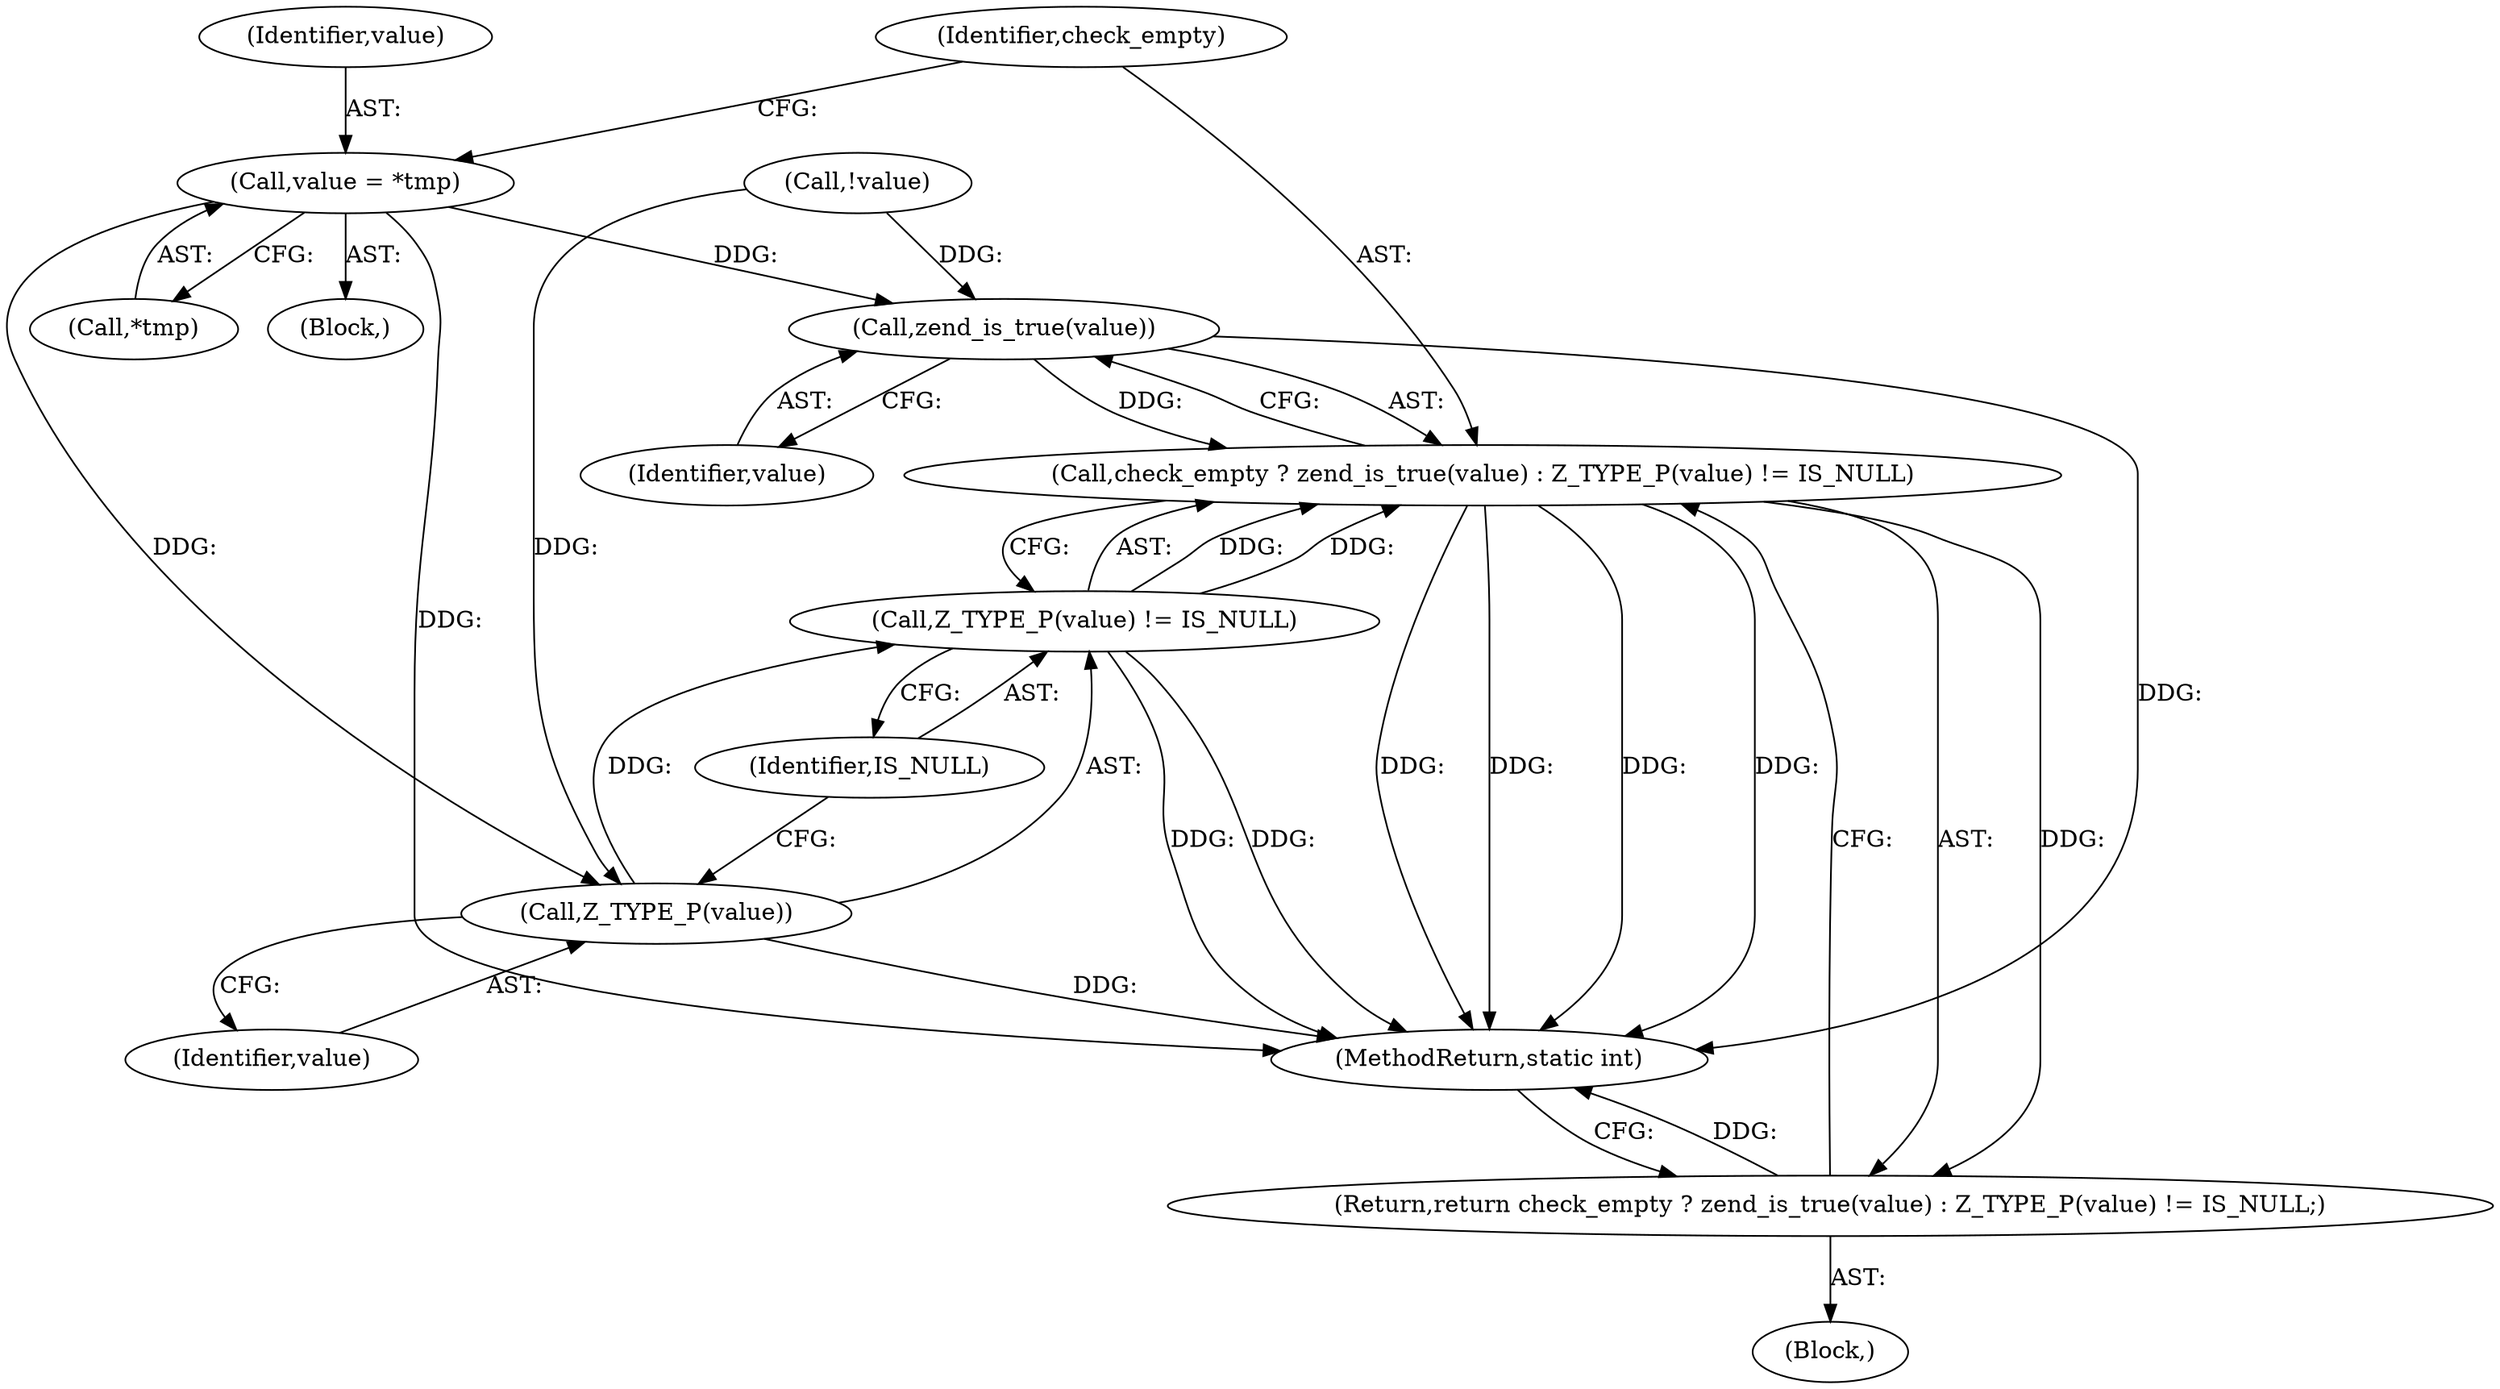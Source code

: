 digraph "0_php-src_ecb7f58a069be0dec4a6131b6351a761f808f22e?w=1_1@pointer" {
"1000276" [label="(Call,value = *tmp)"];
"1000283" [label="(Call,zend_is_true(value))"];
"1000281" [label="(Call,check_empty ? zend_is_true(value) : Z_TYPE_P(value) != IS_NULL)"];
"1000280" [label="(Return,return check_empty ? zend_is_true(value) : Z_TYPE_P(value) != IS_NULL;)"];
"1000286" [label="(Call,Z_TYPE_P(value))"];
"1000285" [label="(Call,Z_TYPE_P(value) != IS_NULL)"];
"1000283" [label="(Call,zend_is_true(value))"];
"1000281" [label="(Call,check_empty ? zend_is_true(value) : Z_TYPE_P(value) != IS_NULL)"];
"1000286" [label="(Call,Z_TYPE_P(value))"];
"1000287" [label="(Identifier,value)"];
"1000288" [label="(Identifier,IS_NULL)"];
"1000177" [label="(Call,!value)"];
"1000289" [label="(MethodReturn,static int)"];
"1000107" [label="(Block,)"];
"1000275" [label="(Block,)"];
"1000280" [label="(Return,return check_empty ? zend_is_true(value) : Z_TYPE_P(value) != IS_NULL;)"];
"1000278" [label="(Call,*tmp)"];
"1000285" [label="(Call,Z_TYPE_P(value) != IS_NULL)"];
"1000284" [label="(Identifier,value)"];
"1000277" [label="(Identifier,value)"];
"1000282" [label="(Identifier,check_empty)"];
"1000276" [label="(Call,value = *tmp)"];
"1000276" -> "1000275"  [label="AST: "];
"1000276" -> "1000278"  [label="CFG: "];
"1000277" -> "1000276"  [label="AST: "];
"1000278" -> "1000276"  [label="AST: "];
"1000282" -> "1000276"  [label="CFG: "];
"1000276" -> "1000289"  [label="DDG: "];
"1000276" -> "1000283"  [label="DDG: "];
"1000276" -> "1000286"  [label="DDG: "];
"1000283" -> "1000281"  [label="AST: "];
"1000283" -> "1000284"  [label="CFG: "];
"1000284" -> "1000283"  [label="AST: "];
"1000281" -> "1000283"  [label="CFG: "];
"1000283" -> "1000289"  [label="DDG: "];
"1000283" -> "1000281"  [label="DDG: "];
"1000177" -> "1000283"  [label="DDG: "];
"1000281" -> "1000280"  [label="AST: "];
"1000281" -> "1000285"  [label="CFG: "];
"1000282" -> "1000281"  [label="AST: "];
"1000285" -> "1000281"  [label="AST: "];
"1000280" -> "1000281"  [label="CFG: "];
"1000281" -> "1000289"  [label="DDG: "];
"1000281" -> "1000289"  [label="DDG: "];
"1000281" -> "1000289"  [label="DDG: "];
"1000281" -> "1000289"  [label="DDG: "];
"1000281" -> "1000280"  [label="DDG: "];
"1000285" -> "1000281"  [label="DDG: "];
"1000285" -> "1000281"  [label="DDG: "];
"1000280" -> "1000107"  [label="AST: "];
"1000289" -> "1000280"  [label="CFG: "];
"1000280" -> "1000289"  [label="DDG: "];
"1000286" -> "1000285"  [label="AST: "];
"1000286" -> "1000287"  [label="CFG: "];
"1000287" -> "1000286"  [label="AST: "];
"1000288" -> "1000286"  [label="CFG: "];
"1000286" -> "1000289"  [label="DDG: "];
"1000286" -> "1000285"  [label="DDG: "];
"1000177" -> "1000286"  [label="DDG: "];
"1000285" -> "1000288"  [label="CFG: "];
"1000288" -> "1000285"  [label="AST: "];
"1000285" -> "1000289"  [label="DDG: "];
"1000285" -> "1000289"  [label="DDG: "];
}
